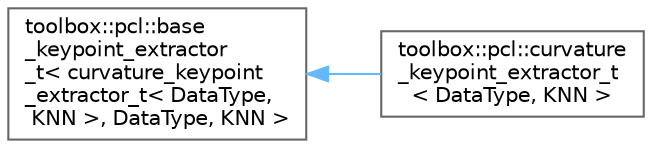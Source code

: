 digraph "Graphical Class Hierarchy"
{
 // LATEX_PDF_SIZE
  bgcolor="transparent";
  edge [fontname=Helvetica,fontsize=10,labelfontname=Helvetica,labelfontsize=10];
  node [fontname=Helvetica,fontsize=10,shape=box,height=0.2,width=0.4];
  rankdir="LR";
  Node0 [id="Node000000",label="toolbox::pcl::base\l_keypoint_extractor\l_t\< curvature_keypoint\l_extractor_t\< DataType,\l KNN \>, DataType, KNN \>",height=0.2,width=0.4,color="grey40", fillcolor="white", style="filled",URL="$classtoolbox_1_1pcl_1_1base__keypoint__extractor__t.html",tooltip=" "];
  Node0 -> Node1 [id="edge49_Node000000_Node000001",dir="back",color="steelblue1",style="solid",tooltip=" "];
  Node1 [id="Node000001",label="toolbox::pcl::curvature\l_keypoint_extractor_t\l\< DataType, KNN \>",height=0.2,width=0.4,color="grey40", fillcolor="white", style="filled",URL="$classtoolbox_1_1pcl_1_1curvature__keypoint__extractor__t.html",tooltip="基于曲率的关键点提取器 / Curvature-based keypoint extractor"];
}

